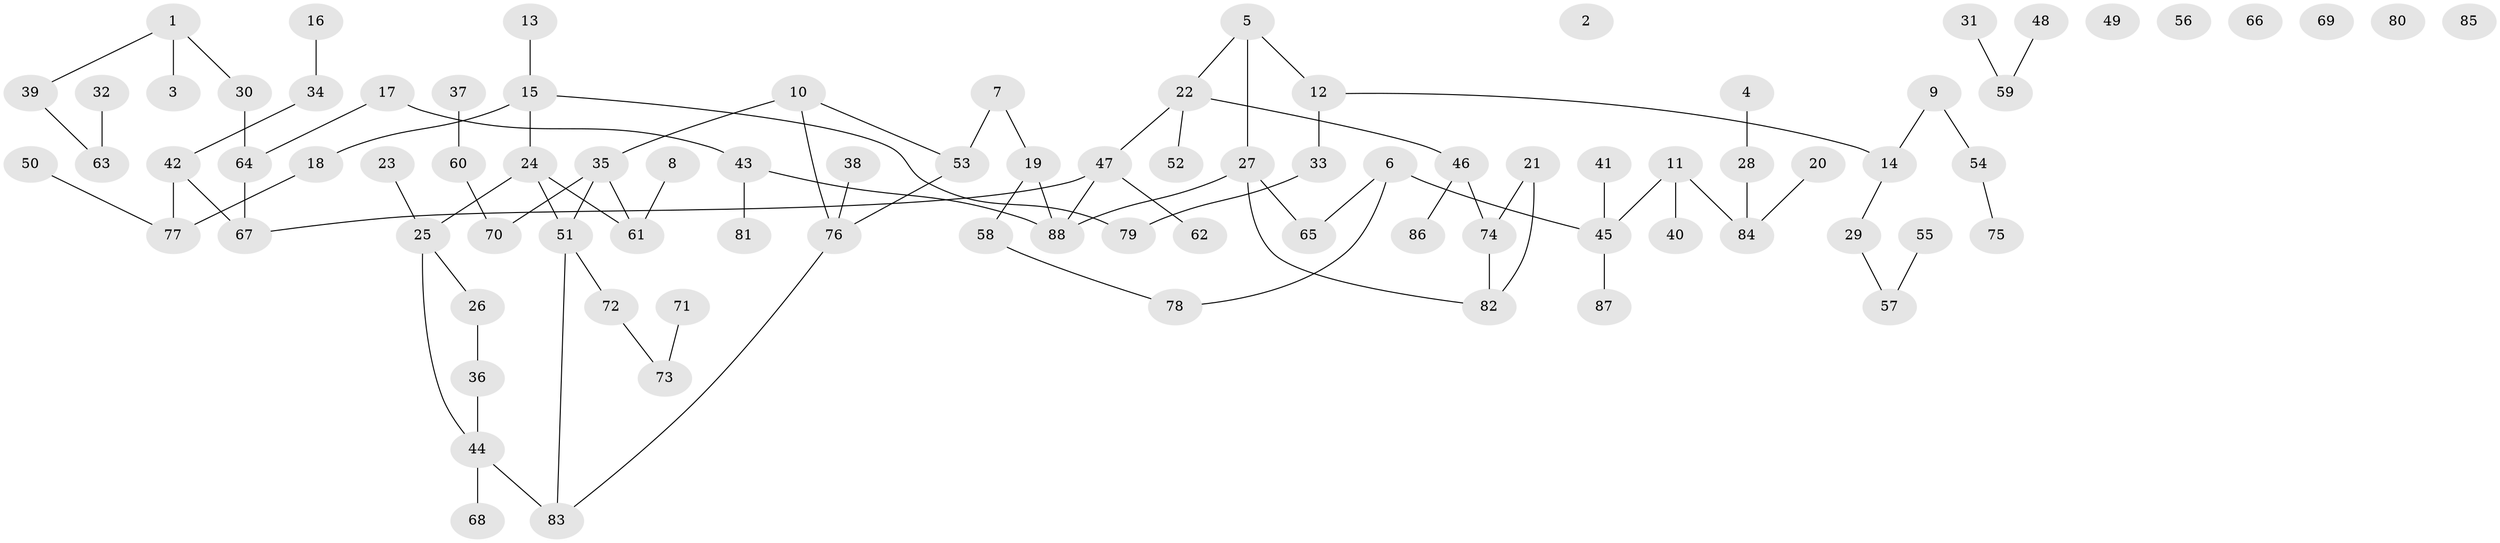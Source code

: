// Generated by graph-tools (version 1.1) at 2025/33/03/09/25 02:33:45]
// undirected, 88 vertices, 91 edges
graph export_dot {
graph [start="1"]
  node [color=gray90,style=filled];
  1;
  2;
  3;
  4;
  5;
  6;
  7;
  8;
  9;
  10;
  11;
  12;
  13;
  14;
  15;
  16;
  17;
  18;
  19;
  20;
  21;
  22;
  23;
  24;
  25;
  26;
  27;
  28;
  29;
  30;
  31;
  32;
  33;
  34;
  35;
  36;
  37;
  38;
  39;
  40;
  41;
  42;
  43;
  44;
  45;
  46;
  47;
  48;
  49;
  50;
  51;
  52;
  53;
  54;
  55;
  56;
  57;
  58;
  59;
  60;
  61;
  62;
  63;
  64;
  65;
  66;
  67;
  68;
  69;
  70;
  71;
  72;
  73;
  74;
  75;
  76;
  77;
  78;
  79;
  80;
  81;
  82;
  83;
  84;
  85;
  86;
  87;
  88;
  1 -- 3;
  1 -- 30;
  1 -- 39;
  4 -- 28;
  5 -- 12;
  5 -- 22;
  5 -- 27;
  6 -- 45;
  6 -- 65;
  6 -- 78;
  7 -- 19;
  7 -- 53;
  8 -- 61;
  9 -- 14;
  9 -- 54;
  10 -- 35;
  10 -- 53;
  10 -- 76;
  11 -- 40;
  11 -- 45;
  11 -- 84;
  12 -- 14;
  12 -- 33;
  13 -- 15;
  14 -- 29;
  15 -- 18;
  15 -- 24;
  15 -- 79;
  16 -- 34;
  17 -- 43;
  17 -- 64;
  18 -- 77;
  19 -- 58;
  19 -- 88;
  20 -- 84;
  21 -- 74;
  21 -- 82;
  22 -- 46;
  22 -- 47;
  22 -- 52;
  23 -- 25;
  24 -- 25;
  24 -- 51;
  24 -- 61;
  25 -- 26;
  25 -- 44;
  26 -- 36;
  27 -- 65;
  27 -- 82;
  27 -- 88;
  28 -- 84;
  29 -- 57;
  30 -- 64;
  31 -- 59;
  32 -- 63;
  33 -- 79;
  34 -- 42;
  35 -- 51;
  35 -- 61;
  35 -- 70;
  36 -- 44;
  37 -- 60;
  38 -- 76;
  39 -- 63;
  41 -- 45;
  42 -- 67;
  42 -- 77;
  43 -- 81;
  43 -- 88;
  44 -- 68;
  44 -- 83;
  45 -- 87;
  46 -- 74;
  46 -- 86;
  47 -- 62;
  47 -- 67;
  47 -- 88;
  48 -- 59;
  50 -- 77;
  51 -- 72;
  51 -- 83;
  53 -- 76;
  54 -- 75;
  55 -- 57;
  58 -- 78;
  60 -- 70;
  64 -- 67;
  71 -- 73;
  72 -- 73;
  74 -- 82;
  76 -- 83;
}
